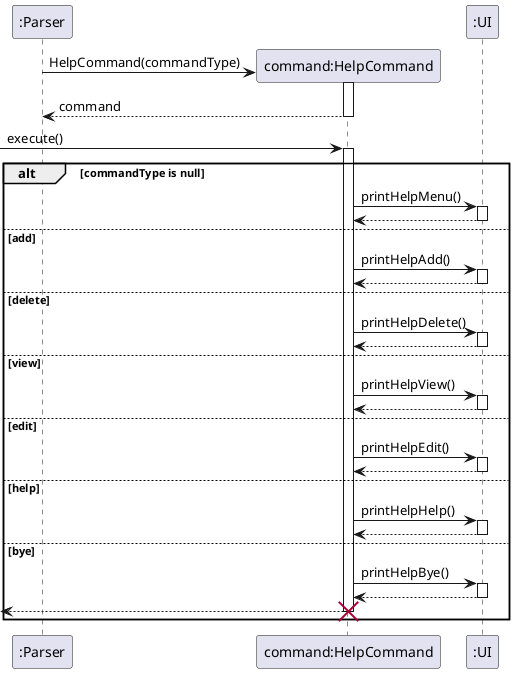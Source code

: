 @startuml
'https://plantuml.com/sequence-diagram

participant ":Parser" as Parser
participant "command:HelpCommand" as HelpCommand
participant ":UI" as UI

Parser -> HelpCommand ** : HelpCommand(commandType)
activate HelpCommand
HelpCommand -->Parser : command
deactivate HelpCommand

-> HelpCommand: execute()
activate HelpCommand

alt commandType is null
    HelpCommand -> UI: printHelpMenu()
    activate UI
    return

else add
     HelpCommand -> UI : printHelpAdd()
     activate UI
     return

else delete
    HelpCommand -> UI : printHelpDelete()
    activate UI
    return

else view
    HelpCommand -> UI : printHelpView()
    activate UI
    return

else edit
    HelpCommand -> UI : printHelpEdit()
    activate UI
    return

else help
    HelpCommand -> UI : printHelpHelp()
    activate UI
    return

else bye
    HelpCommand -> UI : printHelpBye()
    activate UI
    return
return
destroy HelpCommand
end
@enduml